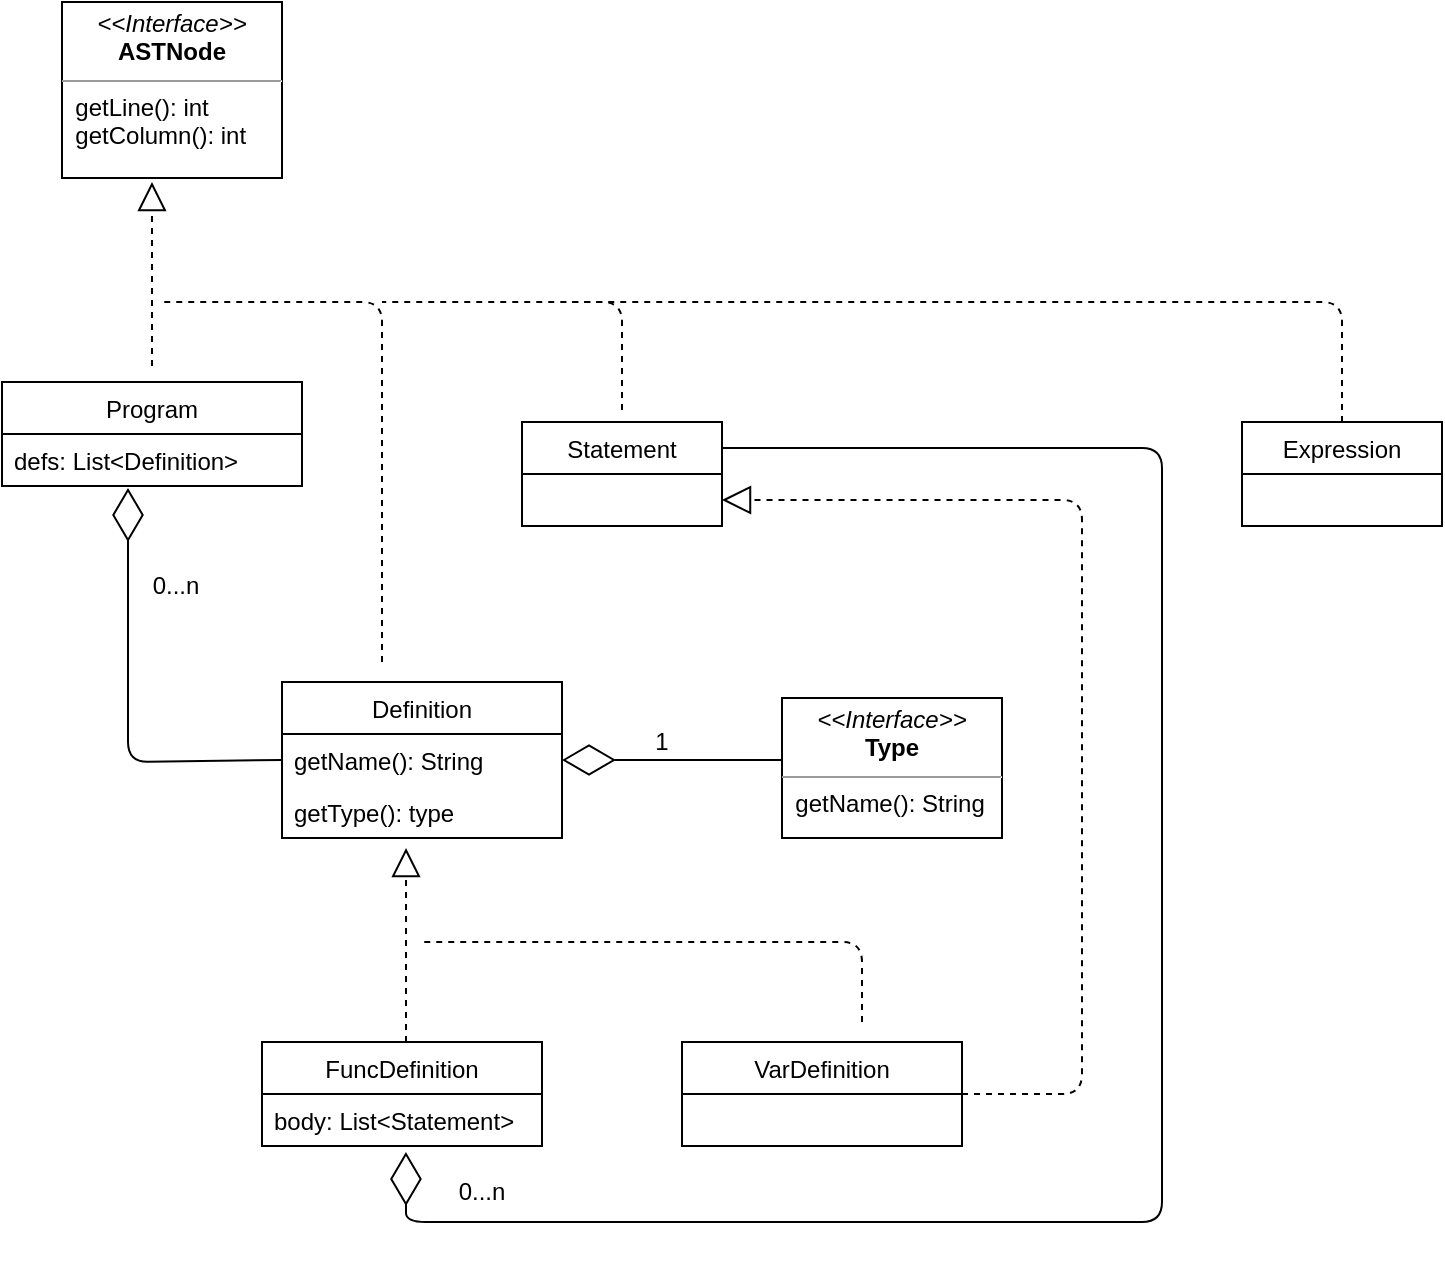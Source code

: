 <mxfile version="12.7.9" type="device"><diagram id="1hzslga3F03aeDg9IYn9" name="Page-1"><mxGraphModel dx="1695" dy="1664" grid="1" gridSize="10" guides="1" tooltips="1" connect="1" arrows="1" fold="1" page="1" pageScale="1" pageWidth="827" pageHeight="1169" math="0" shadow="0"><root><mxCell id="0"/><mxCell id="1" parent="0"/><mxCell id="ay2Kb-MorgkJAo3Em3Ii-2" value="" style="endArrow=block;dashed=1;endFill=0;endSize=12;html=1;exitX=0.5;exitY=0;exitDx=0;exitDy=0;entryX=0.409;entryY=1;entryDx=0;entryDy=0;entryPerimeter=0;" parent="1" edge="1"><mxGeometry width="160" relative="1" as="geometry"><mxPoint x="65" y="162" as="sourcePoint"/><mxPoint x="64.99" y="70" as="targetPoint"/></mxGeometry></mxCell><mxCell id="ay2Kb-MorgkJAo3Em3Ii-12" value="" style="endArrow=none;dashed=1;html=1;" parent="1" edge="1"><mxGeometry width="50" height="50" relative="1" as="geometry"><mxPoint x="180" y="310" as="sourcePoint"/><mxPoint x="70" y="130" as="targetPoint"/><Array as="points"><mxPoint x="180" y="130"/></Array></mxGeometry></mxCell><mxCell id="ay2Kb-MorgkJAo3Em3Ii-17" value="" style="endArrow=none;dashed=1;html=1;" parent="1" edge="1"><mxGeometry width="50" height="50" relative="1" as="geometry"><mxPoint x="300" y="184" as="sourcePoint"/><mxPoint x="180" y="130" as="targetPoint"/><Array as="points"><mxPoint x="300" y="130"/></Array></mxGeometry></mxCell><mxCell id="ay2Kb-MorgkJAo3Em3Ii-22" value="" style="endArrow=none;dashed=1;html=1;exitX=0.5;exitY=0;exitDx=0;exitDy=0;" parent="1" source="DGKkYIn6Z4I4OyhDT-Xj-17" edge="1"><mxGeometry width="50" height="50" relative="1" as="geometry"><mxPoint x="460" y="184" as="sourcePoint"/><mxPoint x="270" y="130" as="targetPoint"/><Array as="points"><mxPoint x="660" y="130"/></Array></mxGeometry></mxCell><mxCell id="DGKkYIn6Z4I4OyhDT-Xj-15" value="&lt;p style=&quot;margin: 0px ; margin-top: 4px ; text-align: center&quot;&gt;&lt;i&gt;&amp;lt;&amp;lt;Interface&amp;gt;&amp;gt;&lt;/i&gt;&lt;br&gt;&lt;b&gt;ASTNode&lt;/b&gt;&lt;/p&gt;&lt;hr size=&quot;1&quot;&gt;&lt;div&gt;&amp;nbsp; getLine(): int&lt;/div&gt;&lt;div&gt;&amp;nbsp; getColumn(): int&lt;br&gt;&lt;/div&gt;" style="verticalAlign=top;align=left;overflow=fill;fontSize=12;fontFamily=Helvetica;html=1;" parent="1" vertex="1"><mxGeometry x="20" y="-20" width="110" height="88" as="geometry"/></mxCell><mxCell id="DGKkYIn6Z4I4OyhDT-Xj-17" value="Expression" style="swimlane;fontStyle=0;childLayout=stackLayout;horizontal=1;startSize=26;fillColor=none;horizontalStack=0;resizeParent=1;resizeParentMax=0;resizeLast=0;collapsible=1;marginBottom=0;" parent="1" vertex="1"><mxGeometry x="610" y="190" width="100" height="52" as="geometry"/></mxCell><mxCell id="DGKkYIn6Z4I4OyhDT-Xj-48" value="Program" style="swimlane;fontStyle=0;childLayout=stackLayout;horizontal=1;startSize=26;fillColor=none;horizontalStack=0;resizeParent=1;resizeParentMax=0;resizeLast=0;collapsible=1;marginBottom=0;" parent="1" vertex="1"><mxGeometry x="-10" y="170" width="150" height="52" as="geometry"/></mxCell><mxCell id="DGKkYIn6Z4I4OyhDT-Xj-49" value="defs: List&lt;Definition&gt;" style="text;strokeColor=none;fillColor=none;align=left;verticalAlign=top;spacingLeft=4;spacingRight=4;overflow=hidden;rotatable=0;points=[[0,0.5],[1,0.5]];portConstraint=eastwest;" parent="DGKkYIn6Z4I4OyhDT-Xj-48" vertex="1"><mxGeometry y="26" width="150" height="26" as="geometry"/></mxCell><mxCell id="DGKkYIn6Z4I4OyhDT-Xj-51" value="Definition" style="swimlane;fontStyle=0;childLayout=stackLayout;horizontal=1;startSize=26;fillColor=none;horizontalStack=0;resizeParent=1;resizeParentMax=0;resizeLast=0;collapsible=1;marginBottom=0;" parent="1" vertex="1"><mxGeometry x="130" y="320" width="140" height="78" as="geometry"/></mxCell><mxCell id="DGKkYIn6Z4I4OyhDT-Xj-52" value="getName(): String" style="text;strokeColor=none;fillColor=none;align=left;verticalAlign=top;spacingLeft=4;spacingRight=4;overflow=hidden;rotatable=0;points=[[0,0.5],[1,0.5]];portConstraint=eastwest;" parent="DGKkYIn6Z4I4OyhDT-Xj-51" vertex="1"><mxGeometry y="26" width="140" height="26" as="geometry"/></mxCell><mxCell id="DGKkYIn6Z4I4OyhDT-Xj-53" value="getType(): type" style="text;strokeColor=none;fillColor=none;align=left;verticalAlign=top;spacingLeft=4;spacingRight=4;overflow=hidden;rotatable=0;points=[[0,0.5],[1,0.5]];portConstraint=eastwest;" parent="DGKkYIn6Z4I4OyhDT-Xj-51" vertex="1"><mxGeometry y="52" width="140" height="26" as="geometry"/></mxCell><mxCell id="DGKkYIn6Z4I4OyhDT-Xj-54" value="" style="endArrow=diamondThin;endFill=0;endSize=24;html=1;entryX=0.42;entryY=1.038;entryDx=0;entryDy=0;entryPerimeter=0;exitX=0;exitY=0.5;exitDx=0;exitDy=0;" parent="1" source="DGKkYIn6Z4I4OyhDT-Xj-52" target="DGKkYIn6Z4I4OyhDT-Xj-49" edge="1"><mxGeometry width="160" relative="1" as="geometry"><mxPoint x="-140" y="660" as="sourcePoint"/><mxPoint x="20" y="660" as="targetPoint"/><Array as="points"><mxPoint x="53" y="360"/></Array></mxGeometry></mxCell><mxCell id="DGKkYIn6Z4I4OyhDT-Xj-55" value="0...n" style="text;html=1;strokeColor=none;fillColor=none;align=center;verticalAlign=middle;whiteSpace=wrap;rounded=0;" parent="1" vertex="1"><mxGeometry x="57" y="262" width="40" height="20" as="geometry"/></mxCell><mxCell id="DGKkYIn6Z4I4OyhDT-Xj-56" value="Statement" style="swimlane;fontStyle=0;childLayout=stackLayout;horizontal=1;startSize=26;fillColor=none;horizontalStack=0;resizeParent=1;resizeParentMax=0;resizeLast=0;collapsible=1;marginBottom=0;" parent="1" vertex="1"><mxGeometry x="250" y="190" width="100" height="52" as="geometry"/></mxCell><mxCell id="DGKkYIn6Z4I4OyhDT-Xj-61" value="&lt;p style=&quot;margin: 0px ; margin-top: 4px ; text-align: center&quot;&gt;&lt;i&gt;&amp;lt;&amp;lt;Interface&amp;gt;&amp;gt;&lt;/i&gt;&lt;br&gt;&lt;b&gt;Type&lt;/b&gt;&lt;/p&gt;&lt;hr size=&quot;1&quot;&gt;&lt;div&gt;&amp;nbsp; getName(): String&lt;br&gt;&lt;/div&gt;" style="verticalAlign=top;align=left;overflow=fill;fontSize=12;fontFamily=Helvetica;html=1;" parent="1" vertex="1"><mxGeometry x="380" y="328" width="110" height="70" as="geometry"/></mxCell><mxCell id="DGKkYIn6Z4I4OyhDT-Xj-65" value="" style="endArrow=block;dashed=1;endFill=0;endSize=12;html=1;entryX=0.443;entryY=1.192;entryDx=0;entryDy=0;entryPerimeter=0;" parent="1" target="DGKkYIn6Z4I4OyhDT-Xj-53" edge="1"><mxGeometry width="160" relative="1" as="geometry"><mxPoint x="192" y="500" as="sourcePoint"/><mxPoint x="480" y="226" as="targetPoint"/></mxGeometry></mxCell><mxCell id="DGKkYIn6Z4I4OyhDT-Xj-66" value="FuncDefinition" style="swimlane;fontStyle=0;childLayout=stackLayout;horizontal=1;startSize=26;fillColor=none;horizontalStack=0;resizeParent=1;resizeParentMax=0;resizeLast=0;collapsible=1;marginBottom=0;" parent="1" vertex="1"><mxGeometry x="120" y="500" width="140" height="52" as="geometry"/></mxCell><mxCell id="DGKkYIn6Z4I4OyhDT-Xj-67" value="body: List&lt;Statement&gt;" style="text;strokeColor=none;fillColor=none;align=left;verticalAlign=top;spacingLeft=4;spacingRight=4;overflow=hidden;rotatable=0;points=[[0,0.5],[1,0.5]];portConstraint=eastwest;" parent="DGKkYIn6Z4I4OyhDT-Xj-66" vertex="1"><mxGeometry y="26" width="140" height="26" as="geometry"/></mxCell><mxCell id="DGKkYIn6Z4I4OyhDT-Xj-70" value="" style="endArrow=none;dashed=1;html=1;" parent="1" edge="1"><mxGeometry width="50" height="50" relative="1" as="geometry"><mxPoint x="420" y="490" as="sourcePoint"/><mxPoint x="200" y="450" as="targetPoint"/><Array as="points"><mxPoint x="420" y="450"/></Array></mxGeometry></mxCell><mxCell id="DGKkYIn6Z4I4OyhDT-Xj-71" value="VarDefinition" style="swimlane;fontStyle=0;childLayout=stackLayout;horizontal=1;startSize=26;fillColor=none;horizontalStack=0;resizeParent=1;resizeParentMax=0;resizeLast=0;collapsible=1;marginBottom=0;" parent="1" vertex="1"><mxGeometry x="330" y="500" width="140" height="52" as="geometry"/></mxCell><mxCell id="DGKkYIn6Z4I4OyhDT-Xj-73" value="" style="endArrow=block;dashed=1;endFill=0;endSize=12;html=1;exitX=1;exitY=0.5;exitDx=0;exitDy=0;entryX=1;entryY=0.75;entryDx=0;entryDy=0;" parent="1" source="DGKkYIn6Z4I4OyhDT-Xj-71" edge="1" target="DGKkYIn6Z4I4OyhDT-Xj-56"><mxGeometry width="160" relative="1" as="geometry"><mxPoint x="530" y="520" as="sourcePoint"/><mxPoint x="530" y="240" as="targetPoint"/><Array as="points"><mxPoint x="530" y="526"/><mxPoint x="530" y="229"/></Array></mxGeometry></mxCell><mxCell id="iNrqr2UACWuKgGxZrFRD-1" value="" style="endArrow=diamondThin;endFill=0;endSize=24;html=1;entryX=0.514;entryY=1.115;entryDx=0;entryDy=0;entryPerimeter=0;exitX=1;exitY=0.25;exitDx=0;exitDy=0;" edge="1" parent="1" source="DGKkYIn6Z4I4OyhDT-Xj-56" target="DGKkYIn6Z4I4OyhDT-Xj-67"><mxGeometry width="160" relative="1" as="geometry"><mxPoint x="190" y="390" as="sourcePoint"/><mxPoint x="350" y="390" as="targetPoint"/><Array as="points"><mxPoint x="570" y="203"/><mxPoint x="570" y="590"/><mxPoint x="192" y="590"/></Array></mxGeometry></mxCell><mxCell id="iNrqr2UACWuKgGxZrFRD-2" value="0...n" style="text;html=1;strokeColor=none;fillColor=none;align=center;verticalAlign=middle;whiteSpace=wrap;rounded=0;" vertex="1" parent="1"><mxGeometry x="210" y="565" width="40" height="20" as="geometry"/></mxCell><mxCell id="DGKkYIn6Z4I4OyhDT-Xj-60" value="" style="endArrow=diamondThin;endFill=0;endSize=24;html=1;entryX=1;entryY=0.5;entryDx=0;entryDy=0;" parent="1" edge="1" target="DGKkYIn6Z4I4OyhDT-Xj-52"><mxGeometry width="160" relative="1" as="geometry"><mxPoint x="380" y="359" as="sourcePoint"/><mxPoint x="380" y="359" as="targetPoint"/><Array as="points"><mxPoint x="370" y="359"/></Array></mxGeometry></mxCell><mxCell id="iNrqr2UACWuKgGxZrFRD-3" value="1" style="text;html=1;strokeColor=none;fillColor=none;align=center;verticalAlign=middle;whiteSpace=wrap;rounded=0;" vertex="1" parent="1"><mxGeometry x="300" y="340" width="40" height="20" as="geometry"/></mxCell></root></mxGraphModel></diagram></mxfile>